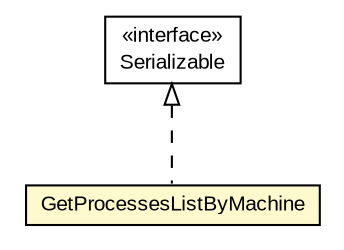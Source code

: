 #!/usr/local/bin/dot
#
# Class diagram 
# Generated by UMLGraph version R5_6-24-gf6e263 (http://www.umlgraph.org/)
#

digraph G {
	edge [fontname="arial",fontsize=10,labelfontname="arial",labelfontsize=10];
	node [fontname="arial",fontsize=10,shape=plaintext];
	nodesep=0.25;
	ranksep=0.5;
	// org.miloss.fgsms.services.interfaces.policyconfiguration.GetProcessesListByMachine
	c602967 [label=<<table title="org.miloss.fgsms.services.interfaces.policyconfiguration.GetProcessesListByMachine" border="0" cellborder="1" cellspacing="0" cellpadding="2" port="p" bgcolor="lemonChiffon" href="./GetProcessesListByMachine.html">
		<tr><td><table border="0" cellspacing="0" cellpadding="1">
<tr><td align="center" balign="center"> GetProcessesListByMachine </td></tr>
		</table></td></tr>
		</table>>, URL="./GetProcessesListByMachine.html", fontname="arial", fontcolor="black", fontsize=10.0];
	//org.miloss.fgsms.services.interfaces.policyconfiguration.GetProcessesListByMachine implements java.io.Serializable
	c603612:p -> c602967:p [dir=back,arrowtail=empty,style=dashed];
	// java.io.Serializable
	c603612 [label=<<table title="java.io.Serializable" border="0" cellborder="1" cellspacing="0" cellpadding="2" port="p" href="http://java.sun.com/j2se/1.4.2/docs/api/java/io/Serializable.html">
		<tr><td><table border="0" cellspacing="0" cellpadding="1">
<tr><td align="center" balign="center"> &#171;interface&#187; </td></tr>
<tr><td align="center" balign="center"> Serializable </td></tr>
		</table></td></tr>
		</table>>, URL="http://java.sun.com/j2se/1.4.2/docs/api/java/io/Serializable.html", fontname="arial", fontcolor="black", fontsize=10.0];
}

